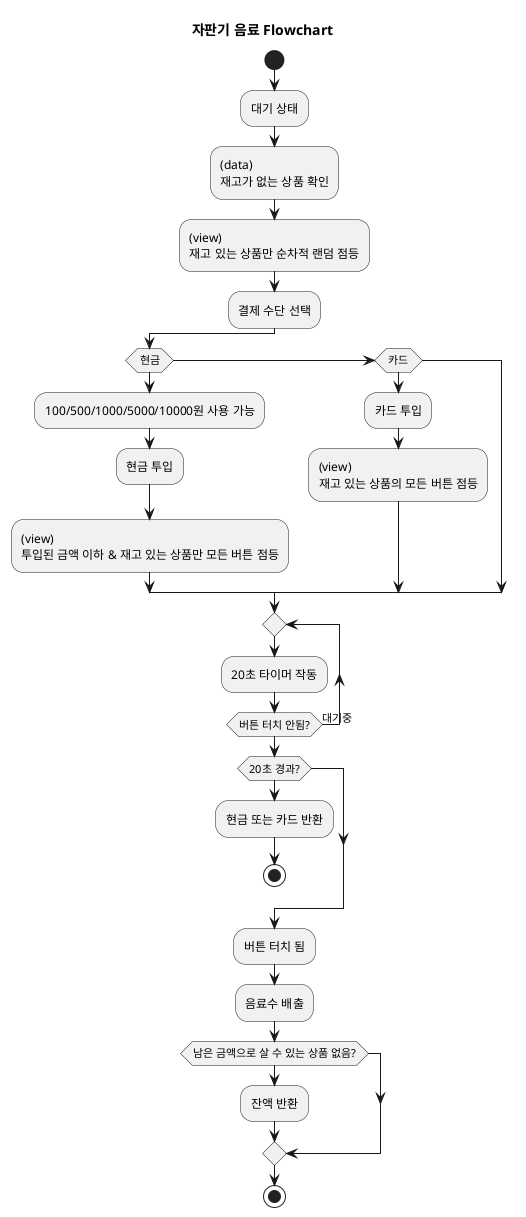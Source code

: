 @startuml
title 자판기 음료 Flowchart

start
:대기 상태;
:(data)\n재고가 없는 상품 확인;
:(view)\n재고 있는 상품만 순차적 랜덤 점등;

:결제 수단 선택;

if (현금) then
  :100/500/1000/5000/10000원 사용 가능;
  :현금 투입;
  :(view)\n투입된 금액 이하 & 재고 있는 상품만 모든 버튼 점등;
elseif (카드) then
  :카드 투입;
  :(view)\n재고 있는 상품의 모든 버튼 점등;
endif

repeat
  :20초 타이머 작동;
repeat while (버튼 터치 안됨?) is (대기중)

if (20초 경과?) then
  :현금 또는 카드 반환;
  stop
endif

:버튼 터치 됨;
:음료수 배출;

if (남은 금액으로 살 수 있는 상품 없음?) then
  :잔액 반환;
endif

stop
@enduml
